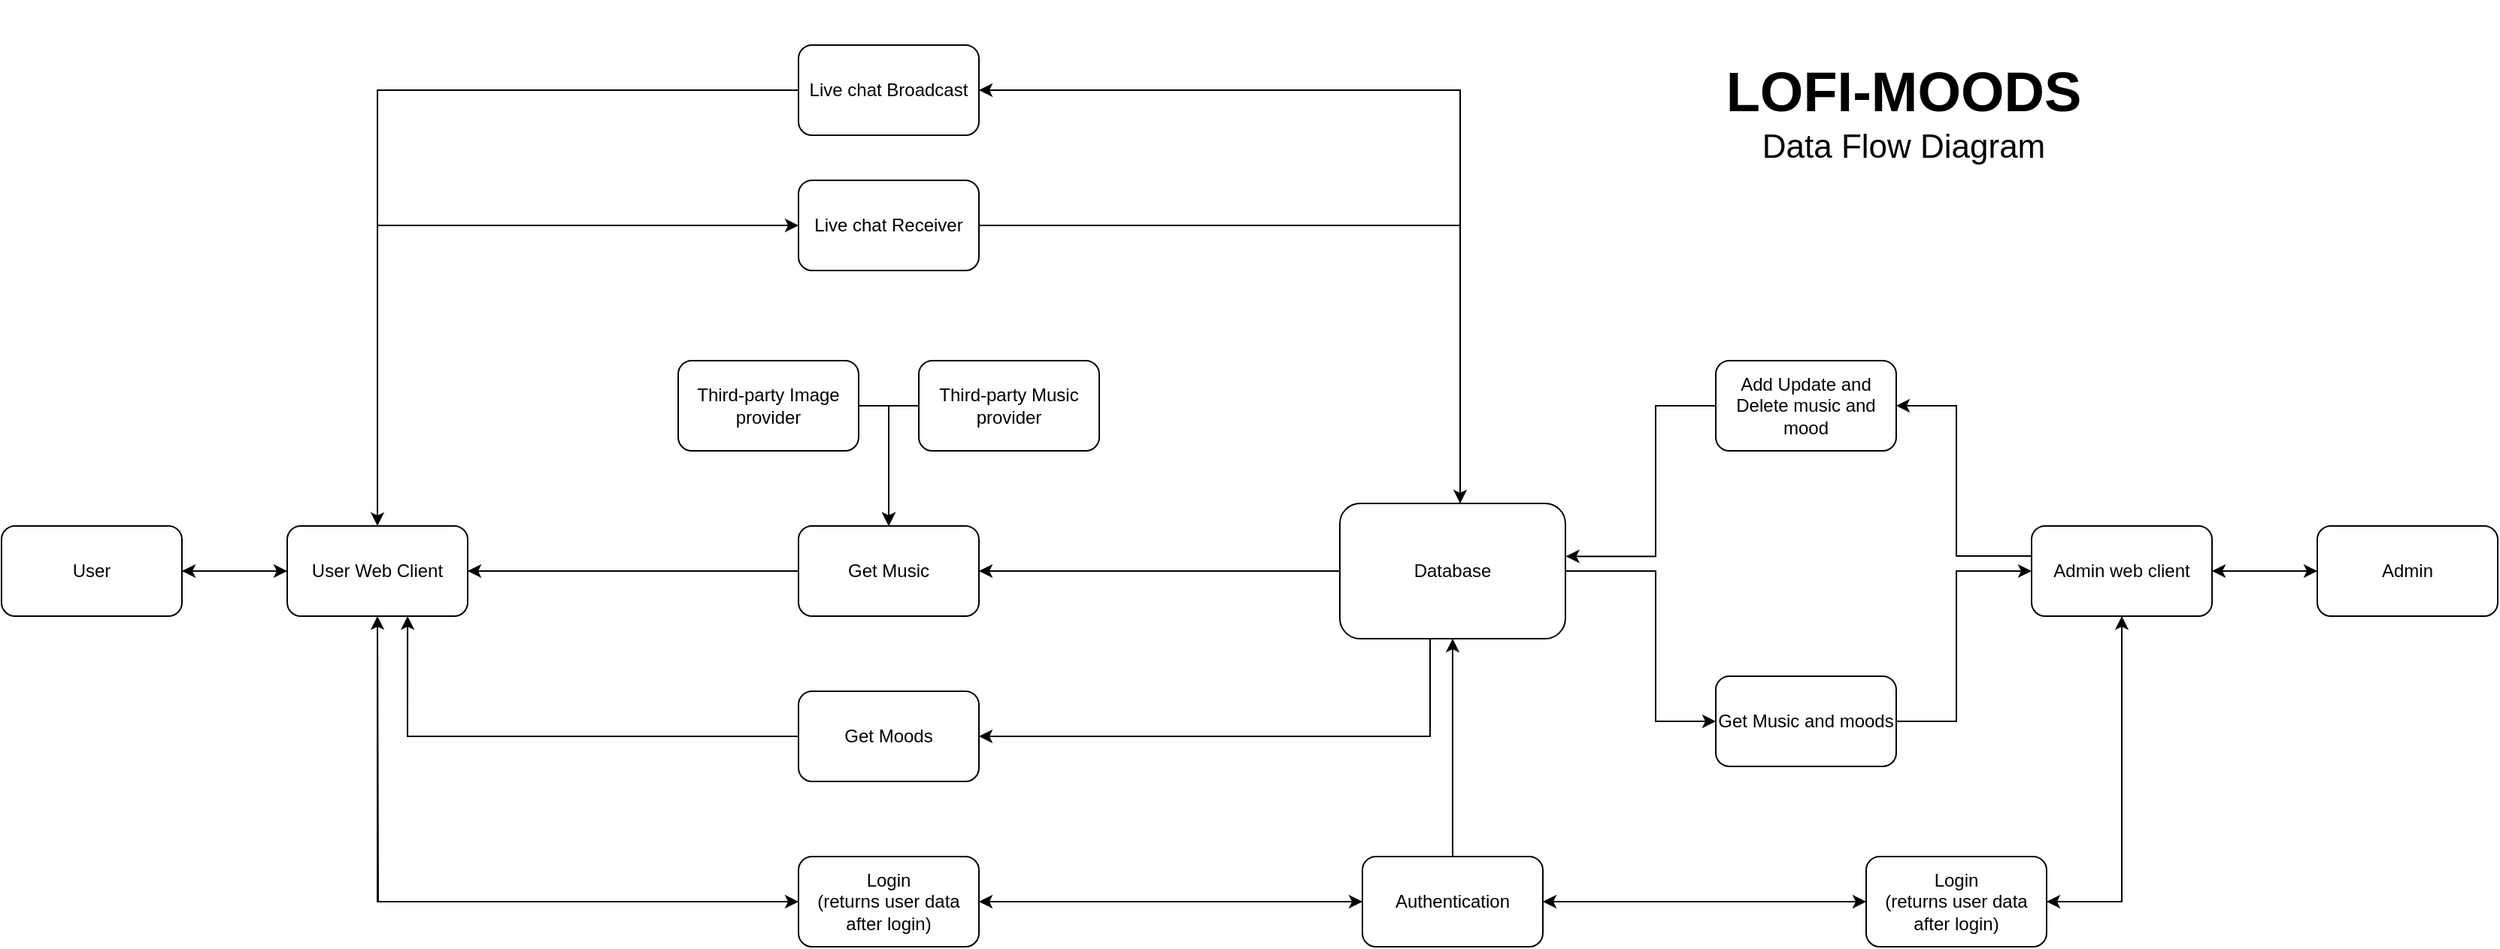 <mxfile version="16.4.5" type="github">
  <diagram name="Page-1" id="b520641d-4fe3-3701-9064-5fc419738815">
    <mxGraphModel dx="1778" dy="2149" grid="1" gridSize="10" guides="1" tooltips="1" connect="1" arrows="1" fold="1" page="1" pageScale="1" pageWidth="400" pageHeight="200" background="#ffffff" math="0" shadow="0">
      <root>
        <mxCell id="0" />
        <mxCell id="1" parent="0" />
        <mxCell id="N7yXpvZXhcVjexeJMbh7-10" style="edgeStyle=orthogonalEdgeStyle;rounded=0;orthogonalLoop=1;jettySize=auto;html=1;entryX=0;entryY=0.5;entryDx=0;entryDy=0;" parent="1" source="N7yXpvZXhcVjexeJMbh7-5" target="N7yXpvZXhcVjexeJMbh7-9" edge="1">
          <mxGeometry relative="1" as="geometry">
            <mxPoint x="220" y="-810" as="targetPoint" />
          </mxGeometry>
        </mxCell>
        <mxCell id="N7yXpvZXhcVjexeJMbh7-5" value="User" style="rounded=1;whiteSpace=wrap;html=1;" parent="1" vertex="1">
          <mxGeometry x="80" y="-780" width="120" height="60" as="geometry" />
        </mxCell>
        <mxCell id="N7yXpvZXhcVjexeJMbh7-29" style="edgeStyle=orthogonalEdgeStyle;rounded=0;orthogonalLoop=1;jettySize=auto;html=1;entryX=0;entryY=0.5;entryDx=0;entryDy=0;" parent="1" source="N7yXpvZXhcVjexeJMbh7-9" target="N7yXpvZXhcVjexeJMbh7-26" edge="1">
          <mxGeometry relative="1" as="geometry">
            <Array as="points">
              <mxPoint x="330" y="-530" />
            </Array>
          </mxGeometry>
        </mxCell>
        <mxCell id="qlI09pymciYNt9oFtkRG-1" style="edgeStyle=orthogonalEdgeStyle;rounded=0;orthogonalLoop=1;jettySize=auto;html=1;" edge="1" parent="1" source="N7yXpvZXhcVjexeJMbh7-9">
          <mxGeometry relative="1" as="geometry">
            <mxPoint x="700" y="-750" as="targetPoint" />
          </mxGeometry>
        </mxCell>
        <mxCell id="qlI09pymciYNt9oFtkRG-16" style="edgeStyle=orthogonalEdgeStyle;rounded=0;orthogonalLoop=1;jettySize=auto;html=1;entryX=0;entryY=0.5;entryDx=0;entryDy=0;" edge="1" parent="1" source="N7yXpvZXhcVjexeJMbh7-9" target="qlI09pymciYNt9oFtkRG-15">
          <mxGeometry relative="1" as="geometry">
            <Array as="points">
              <mxPoint x="330" y="-980" />
            </Array>
          </mxGeometry>
        </mxCell>
        <mxCell id="qlI09pymciYNt9oFtkRG-46" style="edgeStyle=orthogonalEdgeStyle;rounded=0;orthogonalLoop=1;jettySize=auto;html=1;" edge="1" parent="1" source="N7yXpvZXhcVjexeJMbh7-9" target="N7yXpvZXhcVjexeJMbh7-5">
          <mxGeometry relative="1" as="geometry" />
        </mxCell>
        <mxCell id="N7yXpvZXhcVjexeJMbh7-9" value="User Web Client" style="rounded=1;whiteSpace=wrap;html=1;" parent="1" vertex="1">
          <mxGeometry x="270" y="-780" width="120" height="60" as="geometry" />
        </mxCell>
        <mxCell id="N7yXpvZXhcVjexeJMbh7-30" style="edgeStyle=orthogonalEdgeStyle;rounded=0;orthogonalLoop=1;jettySize=auto;html=1;entryX=0;entryY=0.5;entryDx=0;entryDy=0;" parent="1" source="N7yXpvZXhcVjexeJMbh7-26" target="N7yXpvZXhcVjexeJMbh7-28" edge="1">
          <mxGeometry relative="1" as="geometry" />
        </mxCell>
        <mxCell id="N7yXpvZXhcVjexeJMbh7-34" style="edgeStyle=orthogonalEdgeStyle;rounded=0;orthogonalLoop=1;jettySize=auto;html=1;" parent="1" source="N7yXpvZXhcVjexeJMbh7-26" edge="1">
          <mxGeometry relative="1" as="geometry">
            <mxPoint x="330" y="-720" as="targetPoint" />
          </mxGeometry>
        </mxCell>
        <mxCell id="qlI09pymciYNt9oFtkRG-4" style="edgeStyle=orthogonalEdgeStyle;rounded=0;orthogonalLoop=1;jettySize=auto;html=1;entryX=1;entryY=0.5;entryDx=0;entryDy=0;" edge="1" parent="1" source="N7yXpvZXhcVjexeJMbh7-27" target="qlI09pymciYNt9oFtkRG-2">
          <mxGeometry relative="1" as="geometry" />
        </mxCell>
        <mxCell id="qlI09pymciYNt9oFtkRG-20" style="edgeStyle=orthogonalEdgeStyle;rounded=0;orthogonalLoop=1;jettySize=auto;html=1;entryX=1;entryY=0.5;entryDx=0;entryDy=0;" edge="1" parent="1" source="N7yXpvZXhcVjexeJMbh7-27" target="qlI09pymciYNt9oFtkRG-19">
          <mxGeometry relative="1" as="geometry">
            <Array as="points">
              <mxPoint x="1050" y="-1070" />
            </Array>
          </mxGeometry>
        </mxCell>
        <mxCell id="qlI09pymciYNt9oFtkRG-37" style="edgeStyle=orthogonalEdgeStyle;rounded=0;orthogonalLoop=1;jettySize=auto;html=1;entryX=0;entryY=0.5;entryDx=0;entryDy=0;" edge="1" parent="1" source="N7yXpvZXhcVjexeJMbh7-27" target="qlI09pymciYNt9oFtkRG-34">
          <mxGeometry relative="1" as="geometry">
            <Array as="points">
              <mxPoint x="1180" y="-750" />
              <mxPoint x="1180" y="-650" />
            </Array>
          </mxGeometry>
        </mxCell>
        <mxCell id="qlI09pymciYNt9oFtkRG-40" style="edgeStyle=orthogonalEdgeStyle;rounded=0;orthogonalLoop=1;jettySize=auto;html=1;entryX=1;entryY=0.5;entryDx=0;entryDy=0;" edge="1" parent="1" source="N7yXpvZXhcVjexeJMbh7-27" target="N7yXpvZXhcVjexeJMbh7-36">
          <mxGeometry relative="1" as="geometry">
            <Array as="points">
              <mxPoint x="1030" y="-640" />
            </Array>
          </mxGeometry>
        </mxCell>
        <mxCell id="N7yXpvZXhcVjexeJMbh7-27" value="Database" style="rounded=1;whiteSpace=wrap;html=1;" parent="1" vertex="1">
          <mxGeometry x="970" y="-795" width="150" height="90" as="geometry" />
        </mxCell>
        <mxCell id="qlI09pymciYNt9oFtkRG-54" style="edgeStyle=orthogonalEdgeStyle;rounded=0;orthogonalLoop=1;jettySize=auto;html=1;fontSize=37;entryX=0.5;entryY=1;entryDx=0;entryDy=0;" edge="1" parent="1" source="N7yXpvZXhcVjexeJMbh7-28" target="N7yXpvZXhcVjexeJMbh7-27">
          <mxGeometry relative="1" as="geometry">
            <mxPoint x="1040" y="-680" as="targetPoint" />
            <Array as="points">
              <mxPoint x="1045" y="-620" />
              <mxPoint x="1045" y="-620" />
            </Array>
          </mxGeometry>
        </mxCell>
        <mxCell id="qlI09pymciYNt9oFtkRG-55" style="edgeStyle=orthogonalEdgeStyle;rounded=0;orthogonalLoop=1;jettySize=auto;html=1;entryX=0;entryY=0.5;entryDx=0;entryDy=0;fontSize=37;" edge="1" parent="1" source="N7yXpvZXhcVjexeJMbh7-28" target="qlI09pymciYNt9oFtkRG-50">
          <mxGeometry relative="1" as="geometry" />
        </mxCell>
        <mxCell id="qlI09pymciYNt9oFtkRG-60" style="edgeStyle=orthogonalEdgeStyle;rounded=0;orthogonalLoop=1;jettySize=auto;html=1;entryX=1;entryY=0.5;entryDx=0;entryDy=0;fontSize=37;" edge="1" parent="1" source="N7yXpvZXhcVjexeJMbh7-28" target="N7yXpvZXhcVjexeJMbh7-26">
          <mxGeometry relative="1" as="geometry" />
        </mxCell>
        <mxCell id="N7yXpvZXhcVjexeJMbh7-28" value="Authentication" style="rounded=1;whiteSpace=wrap;html=1;" parent="1" vertex="1">
          <mxGeometry x="985" y="-560" width="120" height="60" as="geometry" />
        </mxCell>
        <mxCell id="qlI09pymciYNt9oFtkRG-39" style="edgeStyle=orthogonalEdgeStyle;rounded=0;orthogonalLoop=1;jettySize=auto;html=1;entryX=0.5;entryY=0;entryDx=0;entryDy=0;" edge="1" parent="1" source="N7yXpvZXhcVjexeJMbh7-35" target="qlI09pymciYNt9oFtkRG-2">
          <mxGeometry relative="1" as="geometry">
            <Array as="points">
              <mxPoint x="670" y="-860" />
            </Array>
          </mxGeometry>
        </mxCell>
        <mxCell id="N7yXpvZXhcVjexeJMbh7-35" value="Third-party Image provider" style="rounded=1;whiteSpace=wrap;html=1;" parent="1" vertex="1">
          <mxGeometry x="530" y="-890" width="120" height="60" as="geometry" />
        </mxCell>
        <mxCell id="qlI09pymciYNt9oFtkRG-41" style="edgeStyle=orthogonalEdgeStyle;rounded=0;orthogonalLoop=1;jettySize=auto;html=1;entryX=0.667;entryY=1;entryDx=0;entryDy=0;entryPerimeter=0;" edge="1" parent="1" source="N7yXpvZXhcVjexeJMbh7-36" target="N7yXpvZXhcVjexeJMbh7-9">
          <mxGeometry relative="1" as="geometry">
            <mxPoint x="330" y="-710" as="targetPoint" />
          </mxGeometry>
        </mxCell>
        <mxCell id="N7yXpvZXhcVjexeJMbh7-36" value="Get Moods" style="rounded=1;whiteSpace=wrap;html=1;" parent="1" vertex="1">
          <mxGeometry x="610" y="-670" width="120" height="60" as="geometry" />
        </mxCell>
        <mxCell id="qlI09pymciYNt9oFtkRG-23" style="edgeStyle=orthogonalEdgeStyle;rounded=0;orthogonalLoop=1;jettySize=auto;html=1;entryX=0.5;entryY=0;entryDx=0;entryDy=0;" edge="1" parent="1" source="N7yXpvZXhcVjexeJMbh7-41" target="qlI09pymciYNt9oFtkRG-2">
          <mxGeometry relative="1" as="geometry">
            <Array as="points">
              <mxPoint x="670" y="-860" />
            </Array>
          </mxGeometry>
        </mxCell>
        <mxCell id="N7yXpvZXhcVjexeJMbh7-41" value="Third-party Music provider" style="rounded=1;whiteSpace=wrap;html=1;" parent="1" vertex="1">
          <mxGeometry x="690" y="-890" width="120" height="60" as="geometry" />
        </mxCell>
        <mxCell id="qlI09pymciYNt9oFtkRG-9" style="edgeStyle=orthogonalEdgeStyle;rounded=0;orthogonalLoop=1;jettySize=auto;html=1;" edge="1" parent="1" source="qlI09pymciYNt9oFtkRG-2">
          <mxGeometry relative="1" as="geometry">
            <mxPoint x="390" y="-750" as="targetPoint" />
          </mxGeometry>
        </mxCell>
        <mxCell id="qlI09pymciYNt9oFtkRG-2" value="Get Music" style="rounded=1;whiteSpace=wrap;html=1;" vertex="1" parent="1">
          <mxGeometry x="610" y="-780" width="120" height="60" as="geometry" />
        </mxCell>
        <mxCell id="qlI09pymciYNt9oFtkRG-17" style="edgeStyle=orthogonalEdgeStyle;rounded=0;orthogonalLoop=1;jettySize=auto;html=1;" edge="1" parent="1" source="qlI09pymciYNt9oFtkRG-15">
          <mxGeometry relative="1" as="geometry">
            <mxPoint x="1050" y="-795" as="targetPoint" />
            <Array as="points">
              <mxPoint x="1050" y="-980" />
              <mxPoint x="1050" y="-795" />
            </Array>
          </mxGeometry>
        </mxCell>
        <mxCell id="qlI09pymciYNt9oFtkRG-15" value="Live chat Receiver" style="rounded=1;whiteSpace=wrap;html=1;" vertex="1" parent="1">
          <mxGeometry x="610" y="-1010" width="120" height="60" as="geometry" />
        </mxCell>
        <mxCell id="qlI09pymciYNt9oFtkRG-21" style="edgeStyle=orthogonalEdgeStyle;rounded=0;orthogonalLoop=1;jettySize=auto;html=1;entryX=0.5;entryY=0;entryDx=0;entryDy=0;" edge="1" parent="1" source="qlI09pymciYNt9oFtkRG-19" target="N7yXpvZXhcVjexeJMbh7-9">
          <mxGeometry relative="1" as="geometry" />
        </mxCell>
        <mxCell id="qlI09pymciYNt9oFtkRG-19" value="Live chat Broadcast" style="rounded=1;whiteSpace=wrap;html=1;" vertex="1" parent="1">
          <mxGeometry x="610" y="-1100" width="120" height="60" as="geometry" />
        </mxCell>
        <mxCell id="qlI09pymciYNt9oFtkRG-26" style="edgeStyle=orthogonalEdgeStyle;rounded=0;orthogonalLoop=1;jettySize=auto;html=1;entryX=1;entryY=0.5;entryDx=0;entryDy=0;" edge="1" parent="1" source="qlI09pymciYNt9oFtkRG-24" target="qlI09pymciYNt9oFtkRG-25">
          <mxGeometry relative="1" as="geometry">
            <Array as="points">
              <mxPoint x="1380" y="-760" />
              <mxPoint x="1380" y="-860" />
            </Array>
          </mxGeometry>
        </mxCell>
        <mxCell id="qlI09pymciYNt9oFtkRG-49" style="edgeStyle=orthogonalEdgeStyle;rounded=0;orthogonalLoop=1;jettySize=auto;html=1;fontSize=37;entryX=0;entryY=0.5;entryDx=0;entryDy=0;" edge="1" parent="1" source="qlI09pymciYNt9oFtkRG-24" target="qlI09pymciYNt9oFtkRG-43">
          <mxGeometry relative="1" as="geometry">
            <mxPoint x="1580" y="-750" as="targetPoint" />
          </mxGeometry>
        </mxCell>
        <mxCell id="qlI09pymciYNt9oFtkRG-52" style="edgeStyle=orthogonalEdgeStyle;rounded=0;orthogonalLoop=1;jettySize=auto;html=1;entryX=1;entryY=0.5;entryDx=0;entryDy=0;fontSize=37;" edge="1" parent="1" source="qlI09pymciYNt9oFtkRG-24" target="qlI09pymciYNt9oFtkRG-50">
          <mxGeometry relative="1" as="geometry" />
        </mxCell>
        <mxCell id="qlI09pymciYNt9oFtkRG-24" value="Admin web client" style="rounded=1;whiteSpace=wrap;html=1;" vertex="1" parent="1">
          <mxGeometry x="1430" y="-780" width="120" height="60" as="geometry" />
        </mxCell>
        <mxCell id="qlI09pymciYNt9oFtkRG-42" value="" style="edgeStyle=orthogonalEdgeStyle;rounded=0;orthogonalLoop=1;jettySize=auto;html=1;entryX=1.002;entryY=0.391;entryDx=0;entryDy=0;entryPerimeter=0;" edge="1" parent="1" source="qlI09pymciYNt9oFtkRG-25" target="N7yXpvZXhcVjexeJMbh7-27">
          <mxGeometry relative="1" as="geometry">
            <mxPoint x="1140" y="-760" as="targetPoint" />
            <Array as="points">
              <mxPoint x="1180" y="-860" />
              <mxPoint x="1180" y="-760" />
            </Array>
          </mxGeometry>
        </mxCell>
        <mxCell id="qlI09pymciYNt9oFtkRG-25" value="Add Update and Delete music and mood" style="rounded=1;whiteSpace=wrap;html=1;" vertex="1" parent="1">
          <mxGeometry x="1220" y="-890" width="120" height="60" as="geometry" />
        </mxCell>
        <mxCell id="qlI09pymciYNt9oFtkRG-38" style="edgeStyle=orthogonalEdgeStyle;rounded=0;orthogonalLoop=1;jettySize=auto;html=1;" edge="1" parent="1" source="qlI09pymciYNt9oFtkRG-34">
          <mxGeometry relative="1" as="geometry">
            <mxPoint x="1430" y="-750" as="targetPoint" />
            <Array as="points">
              <mxPoint x="1380" y="-650" />
              <mxPoint x="1380" y="-750" />
            </Array>
          </mxGeometry>
        </mxCell>
        <mxCell id="qlI09pymciYNt9oFtkRG-34" value="Get Music and moods" style="rounded=1;whiteSpace=wrap;html=1;" vertex="1" parent="1">
          <mxGeometry x="1220" y="-680" width="120" height="60" as="geometry" />
        </mxCell>
        <mxCell id="qlI09pymciYNt9oFtkRG-59" style="edgeStyle=orthogonalEdgeStyle;rounded=0;orthogonalLoop=1;jettySize=auto;html=1;fontSize=37;" edge="1" parent="1" source="qlI09pymciYNt9oFtkRG-43">
          <mxGeometry relative="1" as="geometry">
            <mxPoint x="1550" y="-750" as="targetPoint" />
          </mxGeometry>
        </mxCell>
        <mxCell id="qlI09pymciYNt9oFtkRG-43" value="Admin" style="rounded=1;whiteSpace=wrap;html=1;" vertex="1" parent="1">
          <mxGeometry x="1620" y="-780" width="120" height="60" as="geometry" />
        </mxCell>
        <mxCell id="qlI09pymciYNt9oFtkRG-47" value="&lt;font size=&quot;1&quot;&gt;&lt;b style=&quot;font-size: 37px&quot;&gt;LOFI-MOODS&lt;/b&gt;&lt;/font&gt;&lt;br&gt;&lt;font style=&quot;font-size: 22px&quot;&gt;Data Flow Diagram&lt;/font&gt;" style="text;html=1;strokeColor=none;fillColor=none;align=center;verticalAlign=middle;whiteSpace=wrap;rounded=0;" vertex="1" parent="1">
          <mxGeometry x="1200" y="-1130" width="290" height="150" as="geometry" />
        </mxCell>
        <mxCell id="qlI09pymciYNt9oFtkRG-53" style="edgeStyle=orthogonalEdgeStyle;rounded=0;orthogonalLoop=1;jettySize=auto;html=1;entryX=1;entryY=0.5;entryDx=0;entryDy=0;fontSize=37;" edge="1" parent="1" source="qlI09pymciYNt9oFtkRG-50" target="N7yXpvZXhcVjexeJMbh7-28">
          <mxGeometry relative="1" as="geometry" />
        </mxCell>
        <mxCell id="qlI09pymciYNt9oFtkRG-56" style="edgeStyle=orthogonalEdgeStyle;rounded=0;orthogonalLoop=1;jettySize=auto;html=1;entryX=0.5;entryY=1;entryDx=0;entryDy=0;fontSize=37;" edge="1" parent="1" source="qlI09pymciYNt9oFtkRG-50" target="qlI09pymciYNt9oFtkRG-24">
          <mxGeometry relative="1" as="geometry">
            <Array as="points">
              <mxPoint x="1490" y="-530" />
            </Array>
          </mxGeometry>
        </mxCell>
        <mxCell id="qlI09pymciYNt9oFtkRG-50" value="Login&lt;br&gt;(returns user data after login)" style="rounded=1;whiteSpace=wrap;html=1;" vertex="1" parent="1">
          <mxGeometry x="1320" y="-560" width="120" height="60" as="geometry" />
        </mxCell>
        <mxCell id="N7yXpvZXhcVjexeJMbh7-26" value="Login&lt;br&gt;(returns user data after login)" style="rounded=1;whiteSpace=wrap;html=1;" parent="1" vertex="1">
          <mxGeometry x="610" y="-560" width="120" height="60" as="geometry" />
        </mxCell>
      </root>
    </mxGraphModel>
  </diagram>
</mxfile>
